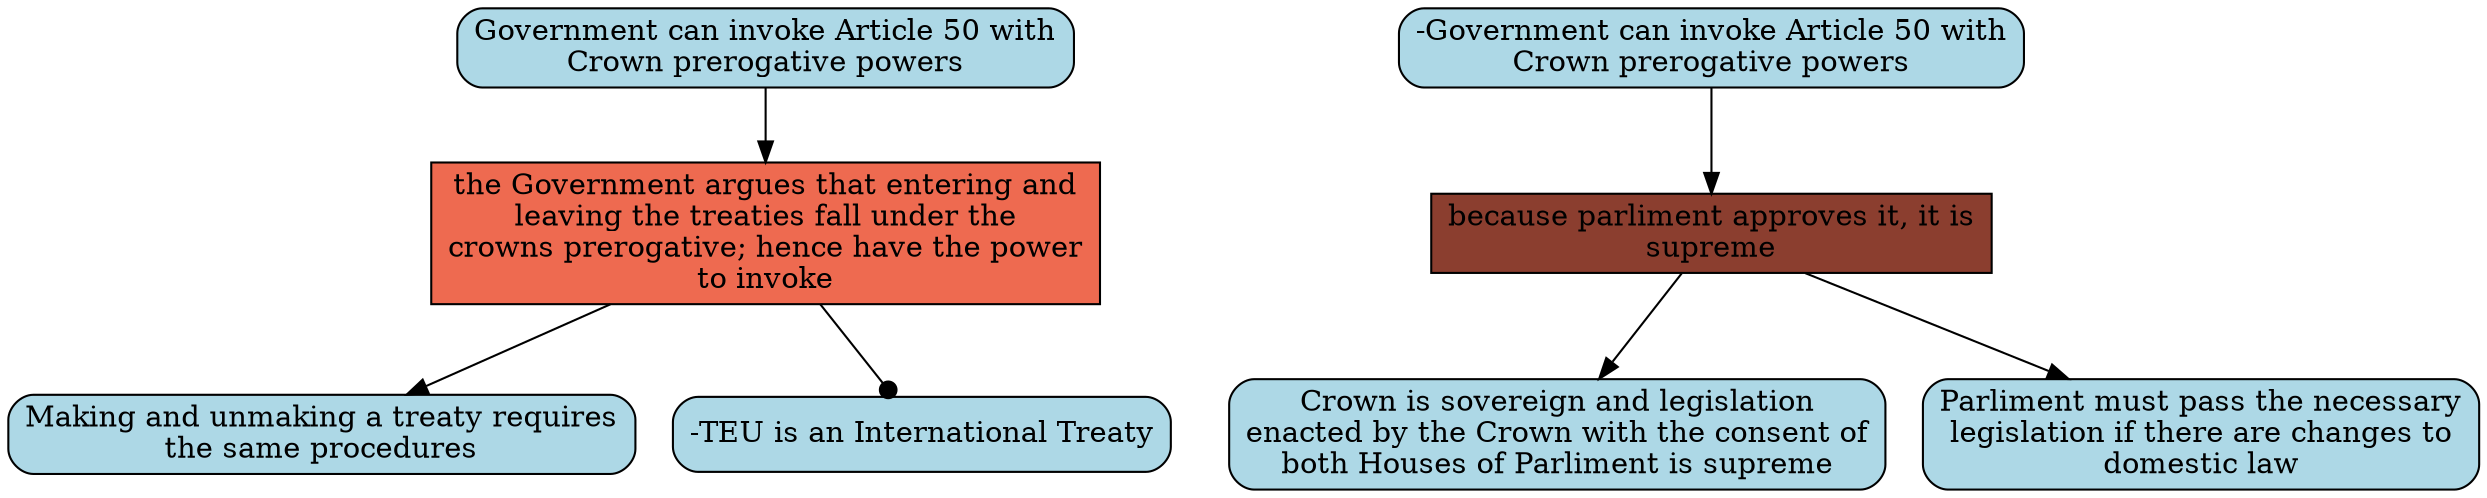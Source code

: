 digraph G{ 
"the Government argues that entering and\nleaving the treaties fall under the\ncrowns prerogative; hence have the power\nto invoke" [color="black", fillcolor="coral2",fixedsize=false, shape=box, style="filled"]; 
"Government can invoke Article 50 with\nCrown prerogative powers" [color="black", fillcolor="lightblue", fixedsize=false,  shape="box", style="rounded,filled"]; 
"-Government can invoke Article 50 with\nCrown prerogative powers" [color="black", fillcolor="lightblue", fixedsize=false,  shape="box", style="rounded,filled"]; 
"Making and unmaking a treaty requires\nthe same procedures" [color="black", fillcolor="lightblue", fixedsize=false,  shape="box", style="rounded,filled"]; 
"-TEU is an International Treaty" [color="black", fillcolor="lightblue", fixedsize=false,  shape="box", style="rounded,filled"]; 
"because parliment approves it, it is\nsupreme" [color="black", fillcolor="coral4",fixedsize=false, shape=box, style="filled"]; 
"Crown is sovereign and legislation\nenacted by the Crown with the consent of\nboth Houses of Parliment is supreme" [color="black", fillcolor="lightblue", fixedsize=false,  shape="box", style="rounded,filled"]; 
"Parliment must pass the necessary\nlegislation if there are changes to\ndomestic law" [color="black", fillcolor="lightblue", fixedsize=false,  shape="box", style="rounded,filled"]; 
"Government can invoke Article 50 with\nCrown prerogative powers" -> "the Government argues that entering and\nleaving the treaties fall under the\ncrowns prerogative; hence have the power\nto invoke" ; 
"the Government argues that entering and\nleaving the treaties fall under the\ncrowns prerogative; hence have the power\nto invoke" -> "Making and unmaking a treaty requires\nthe same procedures" ; 
"the Government argues that entering and\nleaving the treaties fall under the\ncrowns prerogative; hence have the power\nto invoke" -> "-TEU is an International Treaty" [arrowhead=dot] ; 
"-Government can invoke Article 50 with\nCrown prerogative powers" -> "because parliment approves it, it is\nsupreme" ; 
"because parliment approves it, it is\nsupreme" -> "Crown is sovereign and legislation\nenacted by the Crown with the consent of\nboth Houses of Parliment is supreme" ; 
"because parliment approves it, it is\nsupreme" -> "Parliment must pass the necessary\nlegislation if there are changes to\ndomestic law" ; 
}
